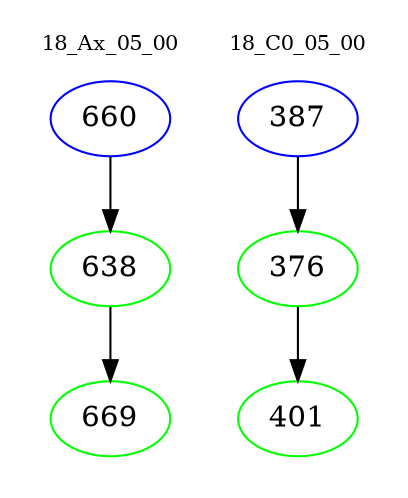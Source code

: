 digraph{
subgraph cluster_0 {
color = white
label = "18_Ax_05_00";
fontsize=10;
T0_660 [label="660", color="blue"]
T0_660 -> T0_638 [color="black"]
T0_638 [label="638", color="green"]
T0_638 -> T0_669 [color="black"]
T0_669 [label="669", color="green"]
}
subgraph cluster_1 {
color = white
label = "18_C0_05_00";
fontsize=10;
T1_387 [label="387", color="blue"]
T1_387 -> T1_376 [color="black"]
T1_376 [label="376", color="green"]
T1_376 -> T1_401 [color="black"]
T1_401 [label="401", color="green"]
}
}
